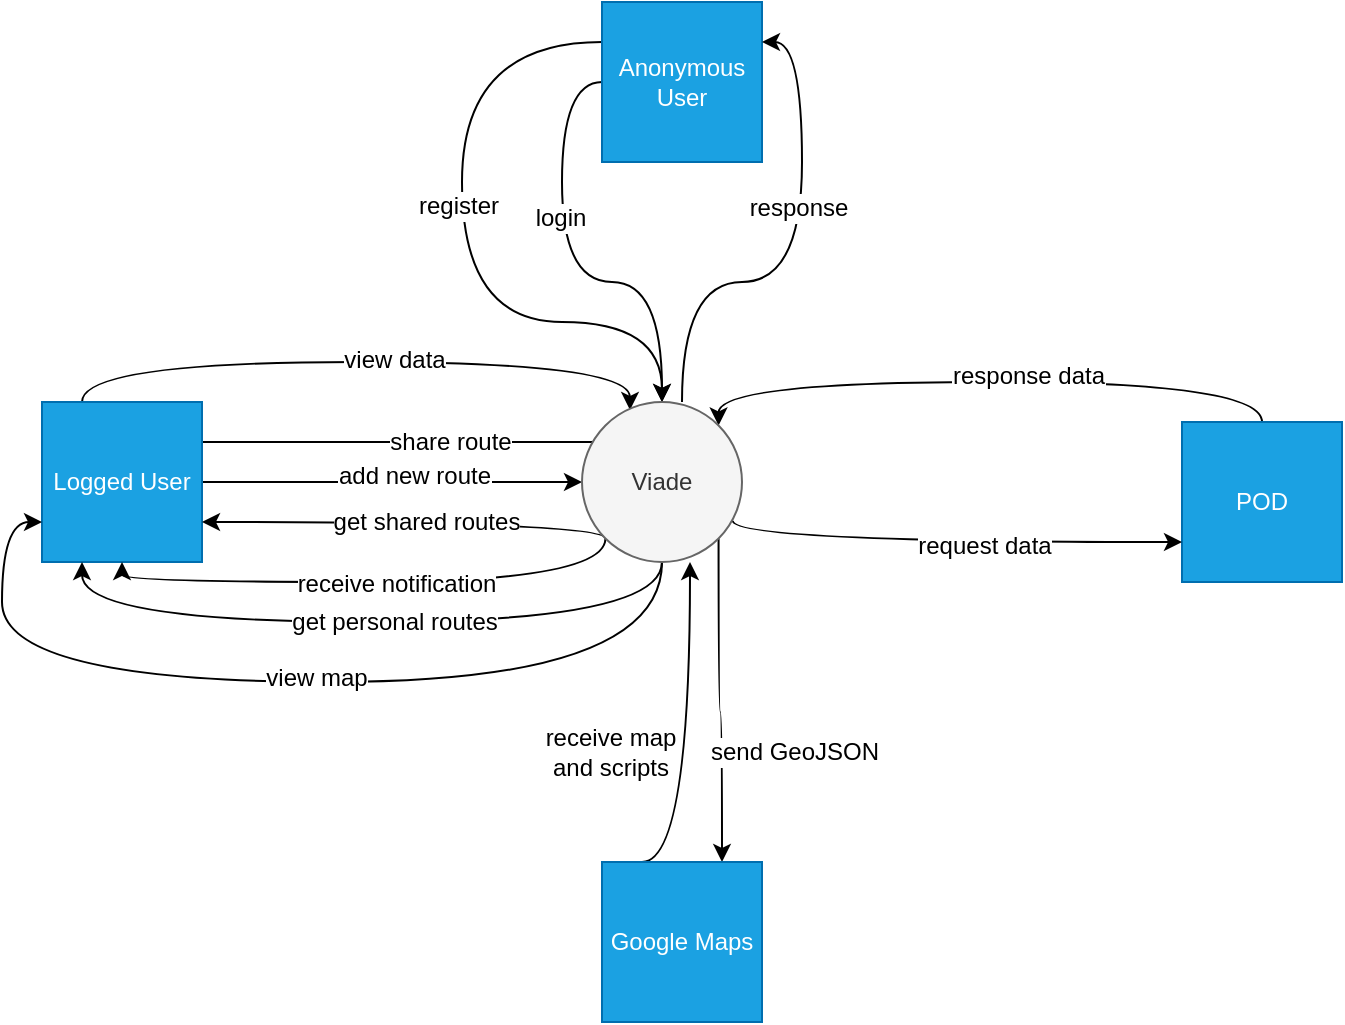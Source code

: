 <mxfile version="12.9.4" type="google"><diagram id="7MlEWUQTohbN2PTF79RU" name="Page-1"><mxGraphModel dx="2062" dy="1071" grid="1" gridSize="10" guides="1" tooltips="1" connect="1" arrows="1" fold="1" page="1" pageScale="1" pageWidth="827" pageHeight="1169" math="0" shadow="0"><root><mxCell id="0"/><mxCell id="1" parent="0"/><mxCell id="M8qsWJwvOQw5TMPAanFR-5" style="edgeStyle=orthogonalEdgeStyle;rounded=1;orthogonalLoop=1;jettySize=auto;html=1;exitX=1;exitY=0.25;exitDx=0;exitDy=0;entryX=0;entryY=0;entryDx=0;entryDy=0;" edge="1" parent="1" source="M8qsWJwvOQw5TMPAanFR-1" target="M8qsWJwvOQw5TMPAanFR-4"><mxGeometry relative="1" as="geometry"><Array as="points"><mxPoint x="402" y="410"/></Array></mxGeometry></mxCell><mxCell id="M8qsWJwvOQw5TMPAanFR-6" value="share route" style="text;html=1;align=center;verticalAlign=middle;resizable=0;points=[];labelBackgroundColor=#ffffff;" vertex="1" connectable="0" parent="M8qsWJwvOQw5TMPAanFR-5"><mxGeometry x="0.18" relative="1" as="geometry"><mxPoint as="offset"/></mxGeometry></mxCell><mxCell id="M8qsWJwvOQw5TMPAanFR-7" style="edgeStyle=orthogonalEdgeStyle;orthogonalLoop=1;jettySize=auto;html=1;exitX=0.25;exitY=0;exitDx=0;exitDy=0;entryX=0.3;entryY=0.05;entryDx=0;entryDy=0;entryPerimeter=0;curved=1;" edge="1" parent="1" source="M8qsWJwvOQw5TMPAanFR-1" target="M8qsWJwvOQw5TMPAanFR-4"><mxGeometry relative="1" as="geometry"><Array as="points"><mxPoint x="140" y="370"/><mxPoint x="414" y="370"/></Array></mxGeometry></mxCell><mxCell id="M8qsWJwvOQw5TMPAanFR-8" value="view data" style="text;html=1;align=center;verticalAlign=middle;resizable=0;points=[];labelBackgroundColor=#ffffff;" vertex="1" connectable="0" parent="M8qsWJwvOQw5TMPAanFR-7"><mxGeometry x="0.106" y="1" relative="1" as="geometry"><mxPoint as="offset"/></mxGeometry></mxCell><mxCell id="M8qsWJwvOQw5TMPAanFR-9" style="edgeStyle=orthogonalEdgeStyle;orthogonalLoop=1;jettySize=auto;html=1;exitX=1;exitY=0.5;exitDx=0;exitDy=0;entryX=0;entryY=0.5;entryDx=0;entryDy=0;curved=1;" edge="1" parent="1" source="M8qsWJwvOQw5TMPAanFR-1" target="M8qsWJwvOQw5TMPAanFR-4"><mxGeometry relative="1" as="geometry"><Array as="points"><mxPoint x="300" y="430"/><mxPoint x="300" y="430"/></Array></mxGeometry></mxCell><mxCell id="M8qsWJwvOQw5TMPAanFR-10" value="add new route" style="text;html=1;align=center;verticalAlign=middle;resizable=0;points=[];labelBackgroundColor=#ffffff;" vertex="1" connectable="0" parent="M8qsWJwvOQw5TMPAanFR-9"><mxGeometry x="0.114" y="3" relative="1" as="geometry"><mxPoint as="offset"/></mxGeometry></mxCell><mxCell id="M8qsWJwvOQw5TMPAanFR-1" value="Logged User" style="whiteSpace=wrap;html=1;aspect=fixed;fillColor=#1ba1e2;strokeColor=#006EAF;fontColor=#ffffff;" vertex="1" parent="1"><mxGeometry x="120" y="390" width="80" height="80" as="geometry"/></mxCell><mxCell id="M8qsWJwvOQw5TMPAanFR-23" style="edgeStyle=orthogonalEdgeStyle;orthogonalLoop=1;jettySize=auto;html=1;exitX=0;exitY=0.5;exitDx=0;exitDy=0;entryX=0.5;entryY=0;entryDx=0;entryDy=0;curved=1;" edge="1" parent="1" source="M8qsWJwvOQw5TMPAanFR-2" target="M8qsWJwvOQw5TMPAanFR-4"><mxGeometry relative="1" as="geometry"/></mxCell><mxCell id="M8qsWJwvOQw5TMPAanFR-24" value="login" style="text;html=1;align=center;verticalAlign=middle;resizable=0;points=[];labelBackgroundColor=#ffffff;" vertex="1" connectable="0" parent="M8qsWJwvOQw5TMPAanFR-23"><mxGeometry x="-0.235" y="-1" relative="1" as="geometry"><mxPoint as="offset"/></mxGeometry></mxCell><mxCell id="M8qsWJwvOQw5TMPAanFR-25" style="edgeStyle=orthogonalEdgeStyle;orthogonalLoop=1;jettySize=auto;html=1;exitX=0;exitY=0.25;exitDx=0;exitDy=0;entryX=0.5;entryY=0;entryDx=0;entryDy=0;curved=1;" edge="1" parent="1" source="M8qsWJwvOQw5TMPAanFR-2" target="M8qsWJwvOQw5TMPAanFR-4"><mxGeometry relative="1" as="geometry"><Array as="points"><mxPoint x="330" y="210"/><mxPoint x="330" y="350"/><mxPoint x="430" y="350"/></Array></mxGeometry></mxCell><mxCell id="M8qsWJwvOQw5TMPAanFR-26" value="register" style="text;html=1;align=center;verticalAlign=middle;resizable=0;points=[];labelBackgroundColor=#ffffff;" vertex="1" connectable="0" parent="M8qsWJwvOQw5TMPAanFR-25"><mxGeometry x="-0.131" y="-2" relative="1" as="geometry"><mxPoint as="offset"/></mxGeometry></mxCell><mxCell id="M8qsWJwvOQw5TMPAanFR-2" value="Anonymous User" style="whiteSpace=wrap;html=1;aspect=fixed;fillColor=#1ba1e2;strokeColor=#006EAF;fontColor=#ffffff;" vertex="1" parent="1"><mxGeometry x="400" y="190" width="80" height="80" as="geometry"/></mxCell><mxCell id="M8qsWJwvOQw5TMPAanFR-19" style="edgeStyle=orthogonalEdgeStyle;orthogonalLoop=1;jettySize=auto;html=1;exitX=0.5;exitY=0;exitDx=0;exitDy=0;entryX=1;entryY=0;entryDx=0;entryDy=0;curved=1;" edge="1" parent="1" source="M8qsWJwvOQw5TMPAanFR-3" target="M8qsWJwvOQw5TMPAanFR-4"><mxGeometry relative="1" as="geometry"><Array as="points"><mxPoint x="730" y="380"/><mxPoint x="458" y="380"/></Array></mxGeometry></mxCell><mxCell id="M8qsWJwvOQw5TMPAanFR-20" value="response data" style="text;html=1;align=center;verticalAlign=middle;resizable=0;points=[];labelBackgroundColor=#ffffff;" vertex="1" connectable="0" parent="M8qsWJwvOQw5TMPAanFR-19"><mxGeometry x="-0.124" y="-3" relative="1" as="geometry"><mxPoint as="offset"/></mxGeometry></mxCell><mxCell id="M8qsWJwvOQw5TMPAanFR-3" value="POD" style="whiteSpace=wrap;html=1;aspect=fixed;fillColor=#1ba1e2;strokeColor=#006EAF;fontColor=#ffffff;" vertex="1" parent="1"><mxGeometry x="690" y="400" width="80" height="80" as="geometry"/></mxCell><mxCell id="M8qsWJwvOQw5TMPAanFR-11" style="edgeStyle=orthogonalEdgeStyle;orthogonalLoop=1;jettySize=auto;html=1;exitX=0;exitY=1;exitDx=0;exitDy=0;entryX=1;entryY=0.75;entryDx=0;entryDy=0;curved=1;" edge="1" parent="1" source="M8qsWJwvOQw5TMPAanFR-4" target="M8qsWJwvOQw5TMPAanFR-1"><mxGeometry relative="1" as="geometry"><Array as="points"><mxPoint x="402" y="450"/></Array></mxGeometry></mxCell><mxCell id="M8qsWJwvOQw5TMPAanFR-13" value="get shared routes" style="text;html=1;align=center;verticalAlign=middle;resizable=0;points=[];labelBackgroundColor=#ffffff;" vertex="1" connectable="0" parent="M8qsWJwvOQw5TMPAanFR-11"><mxGeometry x="-0.066" relative="1" as="geometry"><mxPoint as="offset"/></mxGeometry></mxCell><mxCell id="M8qsWJwvOQw5TMPAanFR-12" style="edgeStyle=orthogonalEdgeStyle;orthogonalLoop=1;jettySize=auto;html=1;exitX=0;exitY=1;exitDx=0;exitDy=0;entryX=0.5;entryY=1;entryDx=0;entryDy=0;curved=1;" edge="1" parent="1" source="M8qsWJwvOQw5TMPAanFR-4" target="M8qsWJwvOQw5TMPAanFR-1"><mxGeometry relative="1" as="geometry"><Array as="points"><mxPoint x="402" y="480"/><mxPoint x="160" y="480"/></Array></mxGeometry></mxCell><mxCell id="M8qsWJwvOQw5TMPAanFR-14" value="receive notification" style="text;html=1;align=center;verticalAlign=middle;resizable=0;points=[];labelBackgroundColor=#ffffff;" vertex="1" connectable="0" parent="M8qsWJwvOQw5TMPAanFR-12"><mxGeometry x="-0.074" y="1" relative="1" as="geometry"><mxPoint as="offset"/></mxGeometry></mxCell><mxCell id="M8qsWJwvOQw5TMPAanFR-15" style="edgeStyle=orthogonalEdgeStyle;orthogonalLoop=1;jettySize=auto;html=1;exitX=0.5;exitY=1;exitDx=0;exitDy=0;entryX=0.25;entryY=1;entryDx=0;entryDy=0;curved=1;" edge="1" parent="1" source="M8qsWJwvOQw5TMPAanFR-4" target="M8qsWJwvOQw5TMPAanFR-1"><mxGeometry relative="1" as="geometry"><Array as="points"><mxPoint x="430" y="500"/><mxPoint x="140" y="500"/></Array></mxGeometry></mxCell><mxCell id="M8qsWJwvOQw5TMPAanFR-16" value="get personal routes" style="text;html=1;align=center;verticalAlign=middle;resizable=0;points=[];labelBackgroundColor=#ffffff;" vertex="1" connectable="0" parent="M8qsWJwvOQw5TMPAanFR-15"><mxGeometry x="-0.062" relative="1" as="geometry"><mxPoint as="offset"/></mxGeometry></mxCell><mxCell id="M8qsWJwvOQw5TMPAanFR-17" style="edgeStyle=orthogonalEdgeStyle;orthogonalLoop=1;jettySize=auto;html=1;entryX=0;entryY=0.75;entryDx=0;entryDy=0;exitX=0.942;exitY=0.742;exitDx=0;exitDy=0;exitPerimeter=0;curved=1;" edge="1" parent="1" source="M8qsWJwvOQw5TMPAanFR-4" target="M8qsWJwvOQw5TMPAanFR-3"><mxGeometry relative="1" as="geometry"><mxPoint x="470" y="450" as="sourcePoint"/><Array as="points"><mxPoint x="465" y="460"/></Array></mxGeometry></mxCell><mxCell id="M8qsWJwvOQw5TMPAanFR-18" value="request data" style="text;html=1;align=center;verticalAlign=middle;resizable=0;points=[];labelBackgroundColor=#ffffff;" vertex="1" connectable="0" parent="M8qsWJwvOQw5TMPAanFR-17"><mxGeometry x="0.158" y="-2" relative="1" as="geometry"><mxPoint as="offset"/></mxGeometry></mxCell><mxCell id="M8qsWJwvOQw5TMPAanFR-21" style="edgeStyle=orthogonalEdgeStyle;orthogonalLoop=1;jettySize=auto;html=1;entryX=1;entryY=0.25;entryDx=0;entryDy=0;curved=1;" edge="1" parent="1" target="M8qsWJwvOQw5TMPAanFR-2"><mxGeometry relative="1" as="geometry"><mxPoint x="440" y="390" as="sourcePoint"/><Array as="points"><mxPoint x="440" y="390"/><mxPoint x="440" y="330"/><mxPoint x="500" y="330"/><mxPoint x="500" y="210"/></Array></mxGeometry></mxCell><mxCell id="M8qsWJwvOQw5TMPAanFR-22" value="response" style="text;html=1;align=center;verticalAlign=middle;resizable=0;points=[];labelBackgroundColor=#ffffff;" vertex="1" connectable="0" parent="M8qsWJwvOQw5TMPAanFR-21"><mxGeometry x="0.207" y="2" relative="1" as="geometry"><mxPoint as="offset"/></mxGeometry></mxCell><mxCell id="M8qsWJwvOQw5TMPAanFR-28" style="edgeStyle=orthogonalEdgeStyle;orthogonalLoop=1;jettySize=auto;html=1;exitX=1;exitY=1;exitDx=0;exitDy=0;entryX=0.75;entryY=0;entryDx=0;entryDy=0;curved=1;" edge="1" parent="1" source="M8qsWJwvOQw5TMPAanFR-4" target="M8qsWJwvOQw5TMPAanFR-27"><mxGeometry relative="1" as="geometry"/></mxCell><mxCell id="M8qsWJwvOQw5TMPAanFR-29" value="send GeoJSON" style="text;html=1;align=center;verticalAlign=middle;resizable=0;points=[];labelBackgroundColor=#ffffff;" vertex="1" connectable="0" parent="M8qsWJwvOQw5TMPAanFR-28"><mxGeometry x="0.357" relative="1" as="geometry"><mxPoint x="36" y="-2.58" as="offset"/></mxGeometry></mxCell><mxCell id="M8qsWJwvOQw5TMPAanFR-33" style="edgeStyle=orthogonalEdgeStyle;curved=1;orthogonalLoop=1;jettySize=auto;html=1;exitX=0.5;exitY=1;exitDx=0;exitDy=0;entryX=0;entryY=0.75;entryDx=0;entryDy=0;" edge="1" parent="1" source="M8qsWJwvOQw5TMPAanFR-4" target="M8qsWJwvOQw5TMPAanFR-1"><mxGeometry relative="1" as="geometry"><Array as="points"><mxPoint x="430" y="530"/><mxPoint x="100" y="530"/><mxPoint x="100" y="450"/></Array></mxGeometry></mxCell><mxCell id="M8qsWJwvOQw5TMPAanFR-34" value="view map" style="text;html=1;align=center;verticalAlign=middle;resizable=0;points=[];labelBackgroundColor=#ffffff;" vertex="1" connectable="0" parent="M8qsWJwvOQw5TMPAanFR-33"><mxGeometry x="-0.048" y="-2" relative="1" as="geometry"><mxPoint as="offset"/></mxGeometry></mxCell><mxCell id="M8qsWJwvOQw5TMPAanFR-4" value="Viade" style="ellipse;whiteSpace=wrap;html=1;aspect=fixed;fillColor=#f5f5f5;strokeColor=#666666;fontColor=#333333;" vertex="1" parent="1"><mxGeometry x="390" y="390" width="80" height="80" as="geometry"/></mxCell><mxCell id="M8qsWJwvOQw5TMPAanFR-30" style="edgeStyle=orthogonalEdgeStyle;orthogonalLoop=1;jettySize=auto;html=1;exitX=0.25;exitY=0;exitDx=0;exitDy=0;curved=1;entryX=0.675;entryY=1;entryDx=0;entryDy=0;entryPerimeter=0;" edge="1" parent="1" source="M8qsWJwvOQw5TMPAanFR-27" target="M8qsWJwvOQw5TMPAanFR-4"><mxGeometry relative="1" as="geometry"><mxPoint x="440" y="500" as="targetPoint"/><Array as="points"><mxPoint x="444" y="620"/></Array></mxGeometry></mxCell><mxCell id="M8qsWJwvOQw5TMPAanFR-31" value="receive map&lt;br&gt;and scripts" style="text;html=1;align=center;verticalAlign=middle;resizable=0;points=[];labelBackgroundColor=#ffffff;" vertex="1" connectable="0" parent="M8qsWJwvOQw5TMPAanFR-30"><mxGeometry x="-0.319" y="-1" relative="1" as="geometry"><mxPoint x="-41" y="-20" as="offset"/></mxGeometry></mxCell><mxCell id="M8qsWJwvOQw5TMPAanFR-27" value="Google Maps" style="whiteSpace=wrap;html=1;aspect=fixed;fillColor=#1ba1e2;strokeColor=#006EAF;fontColor=#ffffff;" vertex="1" parent="1"><mxGeometry x="400" y="620" width="80" height="80" as="geometry"/></mxCell></root></mxGraphModel></diagram></mxfile>